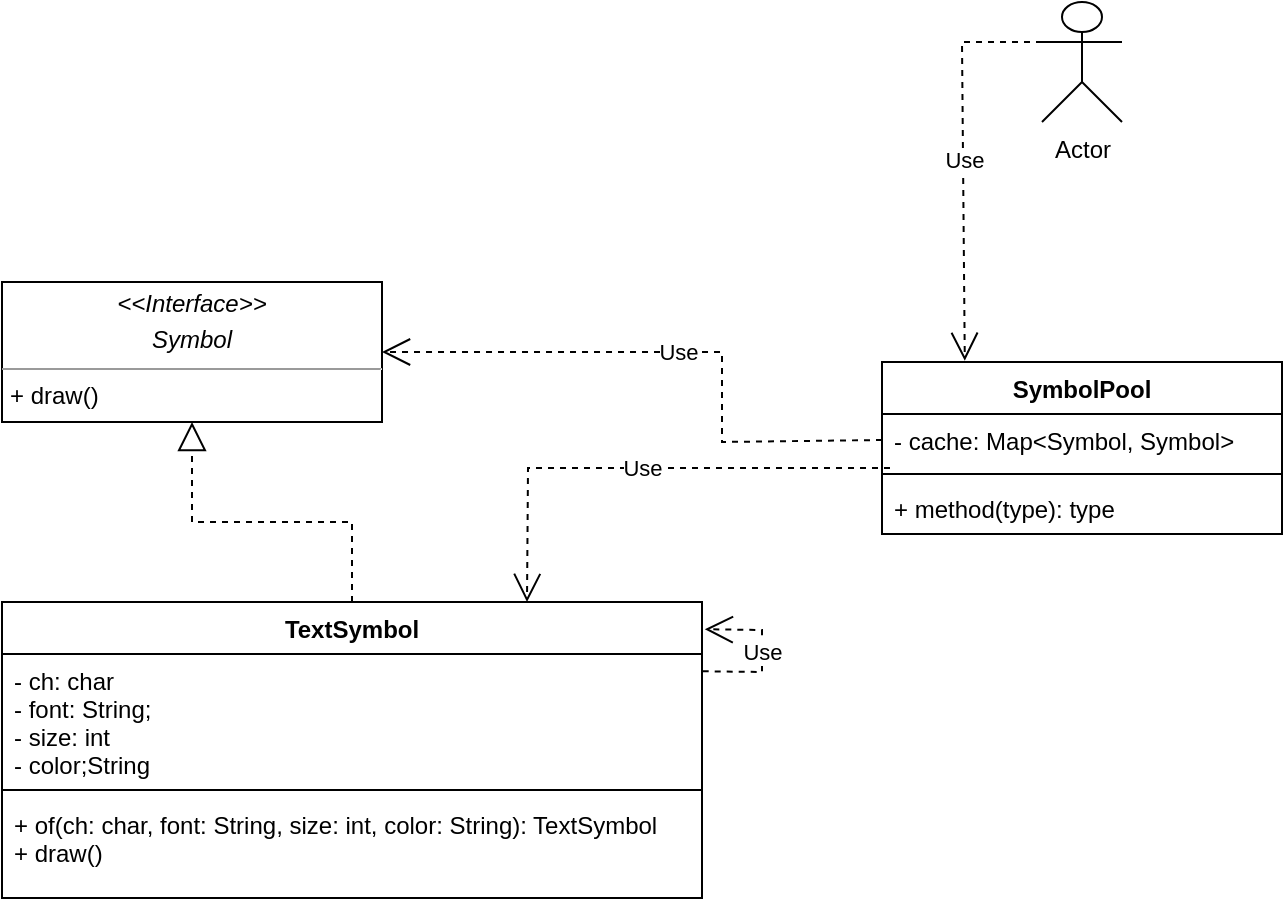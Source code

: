 <mxfile version="20.5.3" type="embed"><diagram id="23iRSUPoRavnBvh4doch" name="Page-1"><mxGraphModel dx="312" dy="333" grid="1" gridSize="10" guides="1" tooltips="1" connect="1" arrows="1" fold="1" page="1" pageScale="1" pageWidth="827" pageHeight="1169" math="0" shadow="0"><root><mxCell id="0"/><mxCell id="1" parent="0"/><mxCell id="2" value="&lt;p style=&quot;margin:0px;margin-top:4px;text-align:center;&quot;&gt;&lt;i&gt;&amp;lt;&amp;lt;Interface&amp;gt;&amp;gt;&lt;/i&gt;&lt;/p&gt;&lt;p style=&quot;margin:0px;margin-top:4px;text-align:center;&quot;&gt;&lt;i&gt;Symbol&lt;/i&gt;&lt;/p&gt;&lt;hr size=&quot;1&quot;&gt;&lt;p style=&quot;margin:0px;margin-left:4px;&quot;&gt;+ draw()&lt;/p&gt;" style="verticalAlign=top;align=left;overflow=fill;fontSize=12;fontFamily=Helvetica;html=1;" vertex="1" parent="1"><mxGeometry x="80" y="240" width="190" height="70" as="geometry"/></mxCell><mxCell id="3" value="TextSymbol" style="swimlane;fontStyle=1;align=center;verticalAlign=top;childLayout=stackLayout;horizontal=1;startSize=26;horizontalStack=0;resizeParent=1;resizeParentMax=0;resizeLast=0;collapsible=1;marginBottom=0;" vertex="1" parent="1"><mxGeometry x="80" y="400" width="350" height="148" as="geometry"/></mxCell><mxCell id="4" value="- ch: char&#10;- font: String;&#10;- size: int&#10;- color;String" style="text;strokeColor=none;fillColor=none;align=left;verticalAlign=top;spacingLeft=4;spacingRight=4;overflow=hidden;rotatable=0;points=[[0,0.5],[1,0.5]];portConstraint=eastwest;" vertex="1" parent="3"><mxGeometry y="26" width="350" height="64" as="geometry"/></mxCell><mxCell id="5" value="" style="line;strokeWidth=1;fillColor=none;align=left;verticalAlign=middle;spacingTop=-1;spacingLeft=3;spacingRight=3;rotatable=0;labelPosition=right;points=[];portConstraint=eastwest;strokeColor=inherit;" vertex="1" parent="3"><mxGeometry y="90" width="350" height="8" as="geometry"/></mxCell><mxCell id="6" value="+ of(ch: char, font: String, size: int, color: String): TextSymbol&#10;+ draw()" style="text;strokeColor=none;fillColor=none;align=left;verticalAlign=top;spacingLeft=4;spacingRight=4;overflow=hidden;rotatable=0;points=[[0,0.5],[1,0.5]];portConstraint=eastwest;fontStyle=0" vertex="1" parent="3"><mxGeometry y="98" width="350" height="50" as="geometry"/></mxCell><mxCell id="7" value="Use" style="endArrow=open;endSize=12;dashed=1;html=1;rounded=0;exitX=1.001;exitY=0.135;exitDx=0;exitDy=0;entryX=1.004;entryY=0.092;entryDx=0;entryDy=0;entryPerimeter=0;exitPerimeter=0;" edge="1" parent="3" source="4" target="3"><mxGeometry width="160" relative="1" as="geometry"><mxPoint x="180" y="80" as="sourcePoint"/><mxPoint x="400" y="50" as="targetPoint"/><Array as="points"><mxPoint x="380" y="35"/><mxPoint x="380" y="14"/></Array></mxGeometry></mxCell><mxCell id="8" value="" style="endArrow=block;dashed=1;endFill=0;endSize=12;html=1;rounded=0;exitX=0.5;exitY=0;exitDx=0;exitDy=0;entryX=0.5;entryY=1;entryDx=0;entryDy=0;" edge="1" parent="1" source="3" target="2"><mxGeometry width="160" relative="1" as="geometry"><mxPoint x="220" y="450" as="sourcePoint"/><mxPoint x="380" y="450" as="targetPoint"/><Array as="points"><mxPoint x="255" y="360"/><mxPoint x="175" y="360"/></Array></mxGeometry></mxCell><mxCell id="9" value="SymbolPool" style="swimlane;fontStyle=1;align=center;verticalAlign=top;childLayout=stackLayout;horizontal=1;startSize=26;horizontalStack=0;resizeParent=1;resizeParentMax=0;resizeLast=0;collapsible=1;marginBottom=0;" vertex="1" parent="1"><mxGeometry x="520" y="280" width="200" height="86" as="geometry"/></mxCell><mxCell id="10" value="- cache: Map&lt;Symbol, Symbol&gt;" style="text;strokeColor=none;fillColor=none;align=left;verticalAlign=top;spacingLeft=4;spacingRight=4;overflow=hidden;rotatable=0;points=[[0,0.5],[1,0.5]];portConstraint=eastwest;" vertex="1" parent="9"><mxGeometry y="26" width="200" height="26" as="geometry"/></mxCell><mxCell id="11" value="" style="line;strokeWidth=1;fillColor=none;align=left;verticalAlign=middle;spacingTop=-1;spacingLeft=3;spacingRight=3;rotatable=0;labelPosition=right;points=[];portConstraint=eastwest;strokeColor=inherit;" vertex="1" parent="9"><mxGeometry y="52" width="200" height="8" as="geometry"/></mxCell><mxCell id="12" value="+ method(type): type" style="text;strokeColor=none;fillColor=none;align=left;verticalAlign=top;spacingLeft=4;spacingRight=4;overflow=hidden;rotatable=0;points=[[0,0.5],[1,0.5]];portConstraint=eastwest;" vertex="1" parent="9"><mxGeometry y="60" width="200" height="26" as="geometry"/></mxCell><mxCell id="13" value="Use" style="endArrow=open;endSize=12;dashed=1;html=1;rounded=0;exitX=0;exitY=0.5;exitDx=0;exitDy=0;entryX=1;entryY=0.5;entryDx=0;entryDy=0;" edge="1" parent="1" source="10" target="2"><mxGeometry width="160" relative="1" as="geometry"><mxPoint x="420" y="470" as="sourcePoint"/><mxPoint x="580" y="470" as="targetPoint"/><Array as="points"><mxPoint x="440" y="320"/><mxPoint x="440" y="275"/></Array></mxGeometry></mxCell><mxCell id="14" value="Use" style="endArrow=open;endSize=12;dashed=1;html=1;rounded=0;exitX=0.02;exitY=1.038;exitDx=0;exitDy=0;exitPerimeter=0;entryX=0.75;entryY=0;entryDx=0;entryDy=0;" edge="1" parent="1" source="10" target="3"><mxGeometry width="160" relative="1" as="geometry"><mxPoint x="310" y="370" as="sourcePoint"/><mxPoint x="470" y="370" as="targetPoint"/><Array as="points"><mxPoint x="343" y="333"/></Array></mxGeometry></mxCell><mxCell id="15" value="Actor" style="shape=umlActor;verticalLabelPosition=bottom;verticalAlign=top;html=1;outlineConnect=0;" vertex="1" parent="1"><mxGeometry x="600" y="100" width="40" height="60" as="geometry"/></mxCell><mxCell id="18" value="Use" style="endArrow=open;endSize=12;dashed=1;html=1;rounded=0;exitX=0;exitY=0.333;exitDx=0;exitDy=0;exitPerimeter=0;entryX=0.207;entryY=-0.007;entryDx=0;entryDy=0;entryPerimeter=0;" edge="1" parent="1" source="15" target="9"><mxGeometry width="160" relative="1" as="geometry"><mxPoint x="410" y="270" as="sourcePoint"/><mxPoint x="570" y="270" as="targetPoint"/><Array as="points"><mxPoint x="560" y="120"/></Array></mxGeometry></mxCell></root></mxGraphModel></diagram></mxfile>